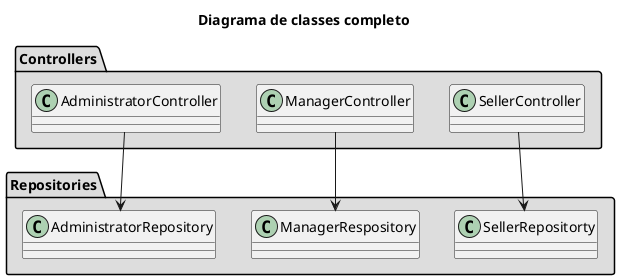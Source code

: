 @startuml

title Diagrama de classes completo

package Controllers #DDDDDD {

    class SellerController{}
    class ManagerController {}
    class AdministratorController {}


}


package Repositories #DDDDDD {

    class SellerRepositorty{}
    class ManagerRespository {}
    class AdministratorRepository {}
    

}


SellerController --> SellerRepositorty
ManagerController --> ManagerRespository
AdministratorController --> AdministratorRepository

@enduml